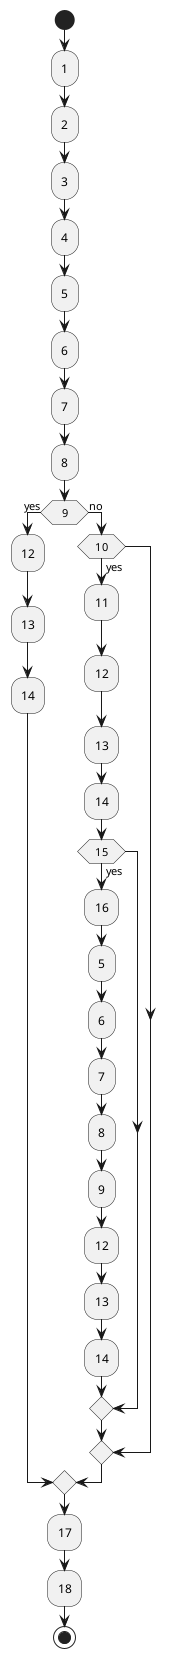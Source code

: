 @startuml
start

:1;
:2;
:3;
:4;
:5;
:6;
:7;
:8;
if (9) then (yes)
  :12;
  :13;
  :14;
else (no)
  if (10) then (yes)
    :11;
    :12;
    :13;
    :14;
    if (15) then (yes)
      :16;
      :5;
      :6;
      :7;
      :8;
      :9;
      :12;
      :13;
      :14;
    endif
  endif
endif
:17;
:18;

stop
@enduml
